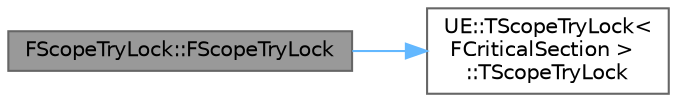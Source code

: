digraph "FScopeTryLock::FScopeTryLock"
{
 // INTERACTIVE_SVG=YES
 // LATEX_PDF_SIZE
  bgcolor="transparent";
  edge [fontname=Helvetica,fontsize=10,labelfontname=Helvetica,labelfontsize=10];
  node [fontname=Helvetica,fontsize=10,shape=box,height=0.2,width=0.4];
  rankdir="LR";
  Node1 [id="Node000001",label="FScopeTryLock::FScopeTryLock",height=0.2,width=0.4,color="gray40", fillcolor="grey60", style="filled", fontcolor="black",tooltip=" "];
  Node1 -> Node2 [id="edge1_Node000001_Node000002",color="steelblue1",style="solid",tooltip=" "];
  Node2 [id="Node000002",label="UE::TScopeTryLock\<\l FCriticalSection \>\l::TScopeTryLock",height=0.2,width=0.4,color="grey40", fillcolor="white", style="filled",URL="$d8/df6/classUE_1_1TScopeTryLock.html#ab69904bf87679041c4b01408400f42e4",tooltip=" "];
}
